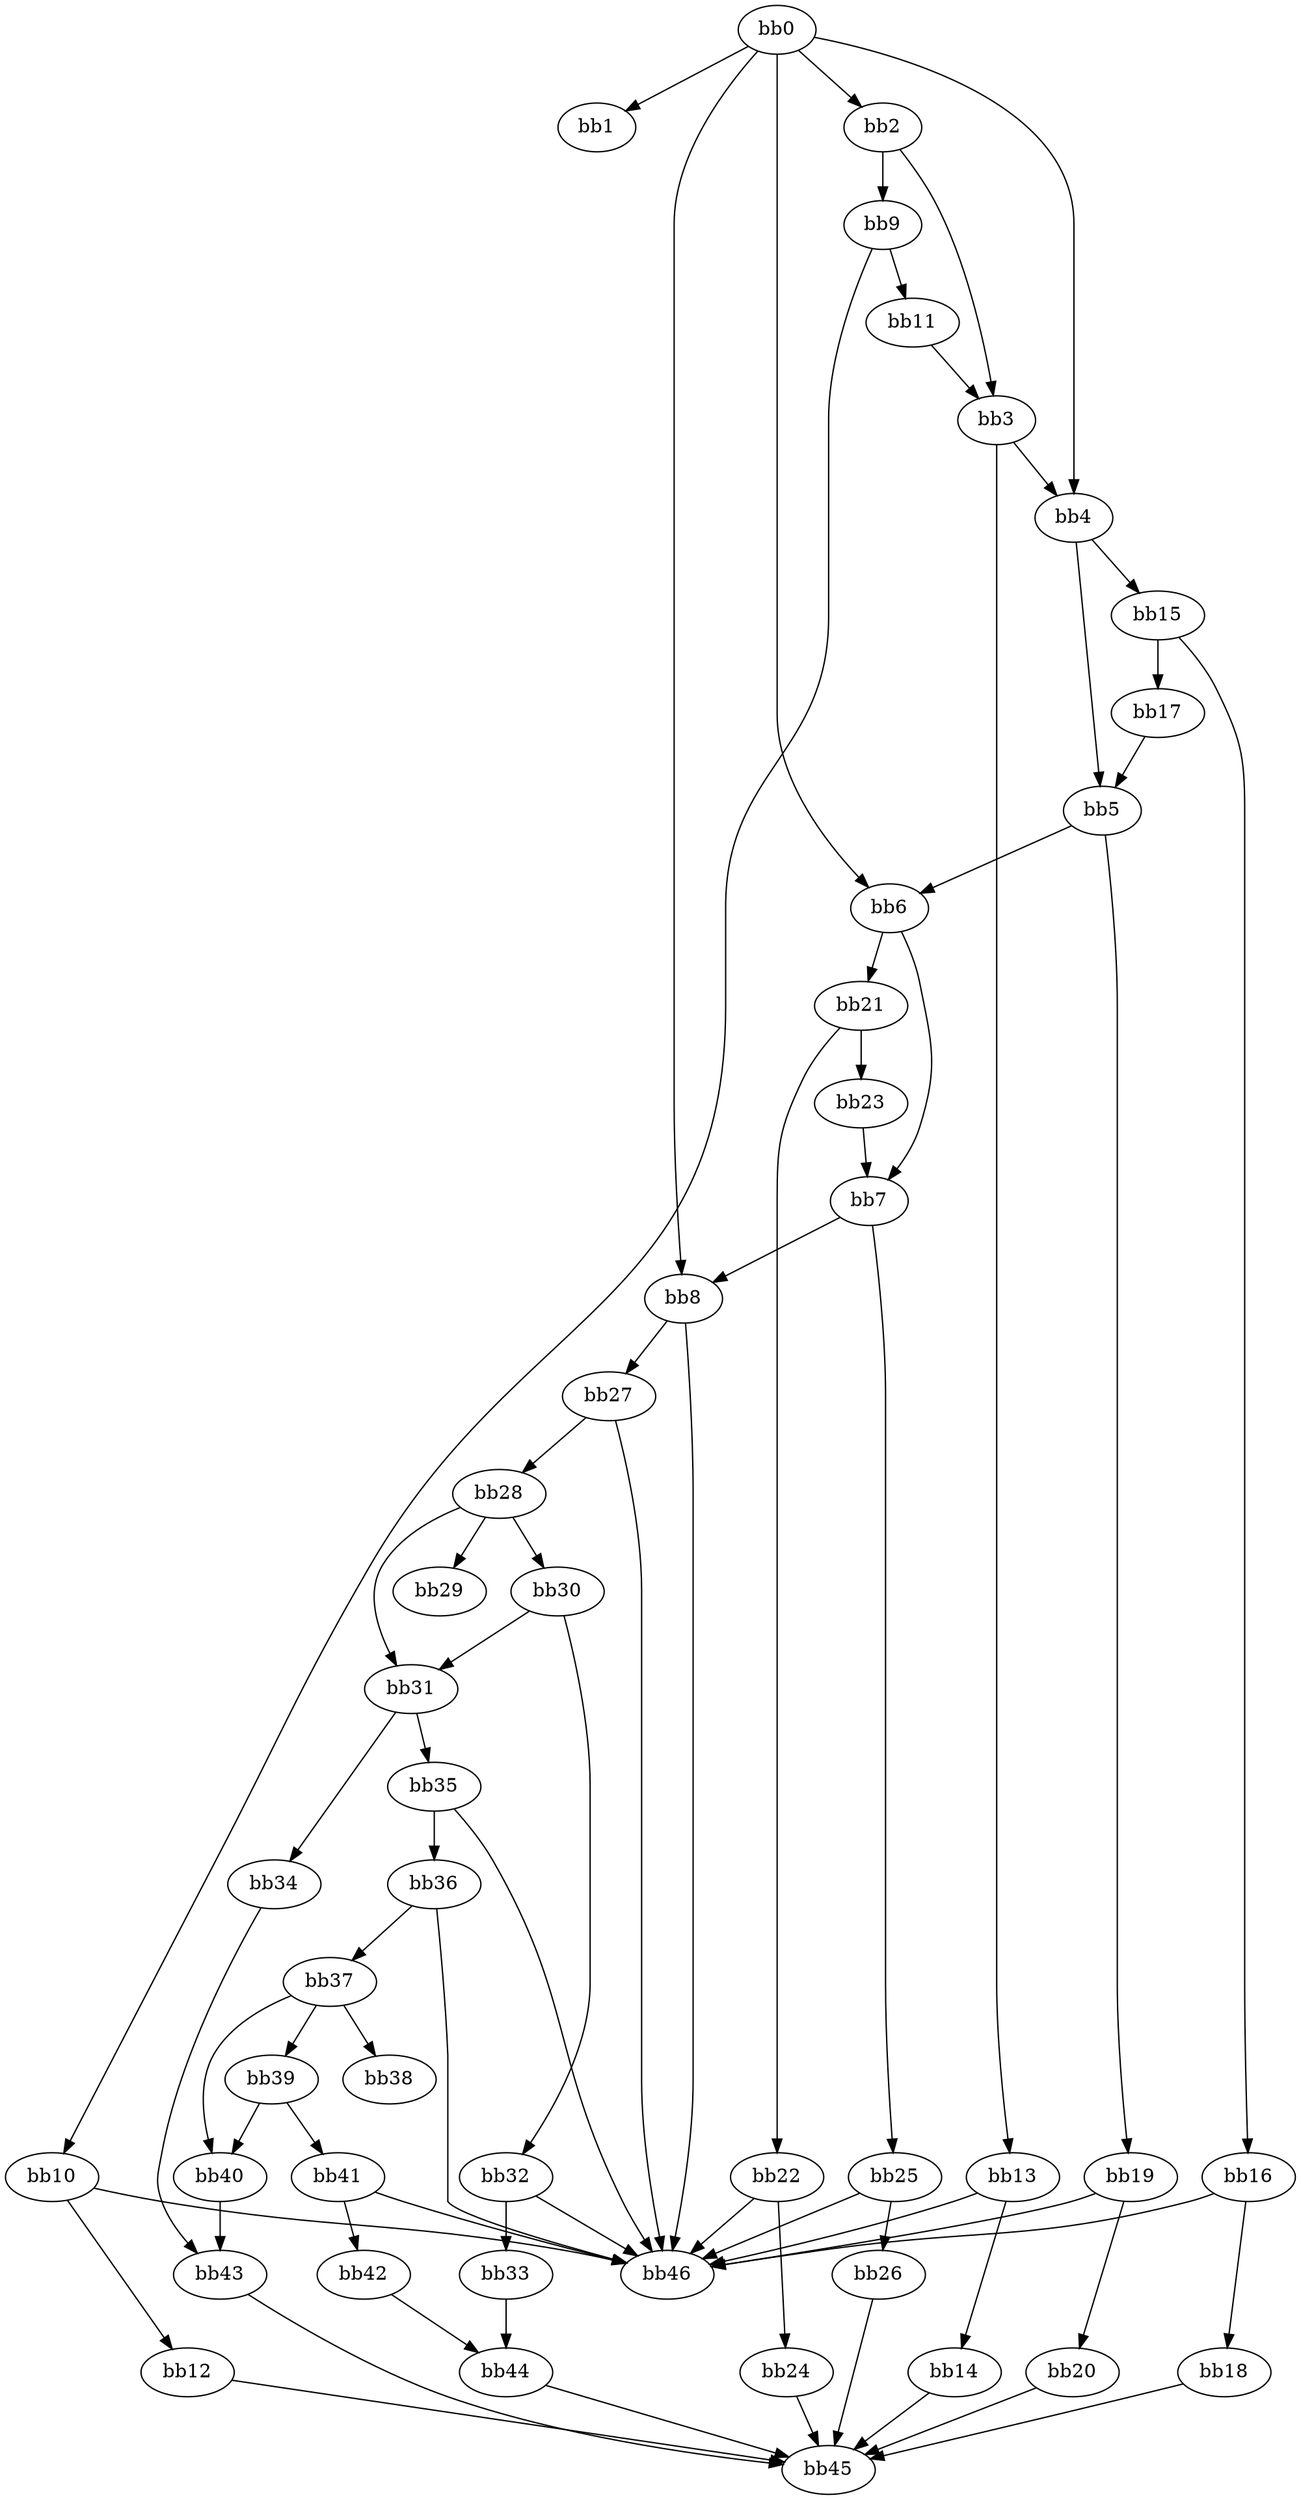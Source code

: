 digraph {
    0 [ label = "bb0\l" ]
    1 [ label = "bb1\l" ]
    2 [ label = "bb2\l" ]
    3 [ label = "bb3\l" ]
    4 [ label = "bb4\l" ]
    5 [ label = "bb5\l" ]
    6 [ label = "bb6\l" ]
    7 [ label = "bb7\l" ]
    8 [ label = "bb8\l" ]
    9 [ label = "bb9\l" ]
    10 [ label = "bb10\l" ]
    11 [ label = "bb11\l" ]
    12 [ label = "bb12\l" ]
    13 [ label = "bb13\l" ]
    14 [ label = "bb14\l" ]
    15 [ label = "bb15\l" ]
    16 [ label = "bb16\l" ]
    17 [ label = "bb17\l" ]
    18 [ label = "bb18\l" ]
    19 [ label = "bb19\l" ]
    20 [ label = "bb20\l" ]
    21 [ label = "bb21\l" ]
    22 [ label = "bb22\l" ]
    23 [ label = "bb23\l" ]
    24 [ label = "bb24\l" ]
    25 [ label = "bb25\l" ]
    26 [ label = "bb26\l" ]
    27 [ label = "bb27\l" ]
    28 [ label = "bb28\l" ]
    29 [ label = "bb29\l" ]
    30 [ label = "bb30\l" ]
    31 [ label = "bb31\l" ]
    32 [ label = "bb32\l" ]
    33 [ label = "bb33\l" ]
    34 [ label = "bb34\l" ]
    35 [ label = "bb35\l" ]
    36 [ label = "bb36\l" ]
    37 [ label = "bb37\l" ]
    38 [ label = "bb38\l" ]
    39 [ label = "bb39\l" ]
    40 [ label = "bb40\l" ]
    41 [ label = "bb41\l" ]
    42 [ label = "bb42\l" ]
    43 [ label = "bb43\l" ]
    44 [ label = "bb44\l" ]
    45 [ label = "bb45\l" ]
    46 [ label = "bb46\l" ]
    0 -> 1 [ ]
    0 -> 2 [ ]
    0 -> 4 [ ]
    0 -> 6 [ ]
    0 -> 8 [ ]
    2 -> 3 [ ]
    2 -> 9 [ ]
    3 -> 4 [ ]
    3 -> 13 [ ]
    4 -> 5 [ ]
    4 -> 15 [ ]
    5 -> 6 [ ]
    5 -> 19 [ ]
    6 -> 7 [ ]
    6 -> 21 [ ]
    7 -> 8 [ ]
    7 -> 25 [ ]
    8 -> 27 [ ]
    8 -> 46 [ ]
    9 -> 10 [ ]
    9 -> 11 [ ]
    10 -> 12 [ ]
    10 -> 46 [ ]
    11 -> 3 [ ]
    12 -> 45 [ ]
    13 -> 14 [ ]
    13 -> 46 [ ]
    14 -> 45 [ ]
    15 -> 16 [ ]
    15 -> 17 [ ]
    16 -> 18 [ ]
    16 -> 46 [ ]
    17 -> 5 [ ]
    18 -> 45 [ ]
    19 -> 20 [ ]
    19 -> 46 [ ]
    20 -> 45 [ ]
    21 -> 22 [ ]
    21 -> 23 [ ]
    22 -> 24 [ ]
    22 -> 46 [ ]
    23 -> 7 [ ]
    24 -> 45 [ ]
    25 -> 26 [ ]
    25 -> 46 [ ]
    26 -> 45 [ ]
    27 -> 28 [ ]
    27 -> 46 [ ]
    28 -> 29 [ ]
    28 -> 30 [ ]
    28 -> 31 [ ]
    30 -> 31 [ ]
    30 -> 32 [ ]
    31 -> 34 [ ]
    31 -> 35 [ ]
    32 -> 33 [ ]
    32 -> 46 [ ]
    33 -> 44 [ ]
    34 -> 43 [ ]
    35 -> 36 [ ]
    35 -> 46 [ ]
    36 -> 37 [ ]
    36 -> 46 [ ]
    37 -> 38 [ ]
    37 -> 39 [ ]
    37 -> 40 [ ]
    39 -> 40 [ ]
    39 -> 41 [ ]
    40 -> 43 [ ]
    41 -> 42 [ ]
    41 -> 46 [ ]
    42 -> 44 [ ]
    43 -> 45 [ ]
    44 -> 45 [ ]
}

